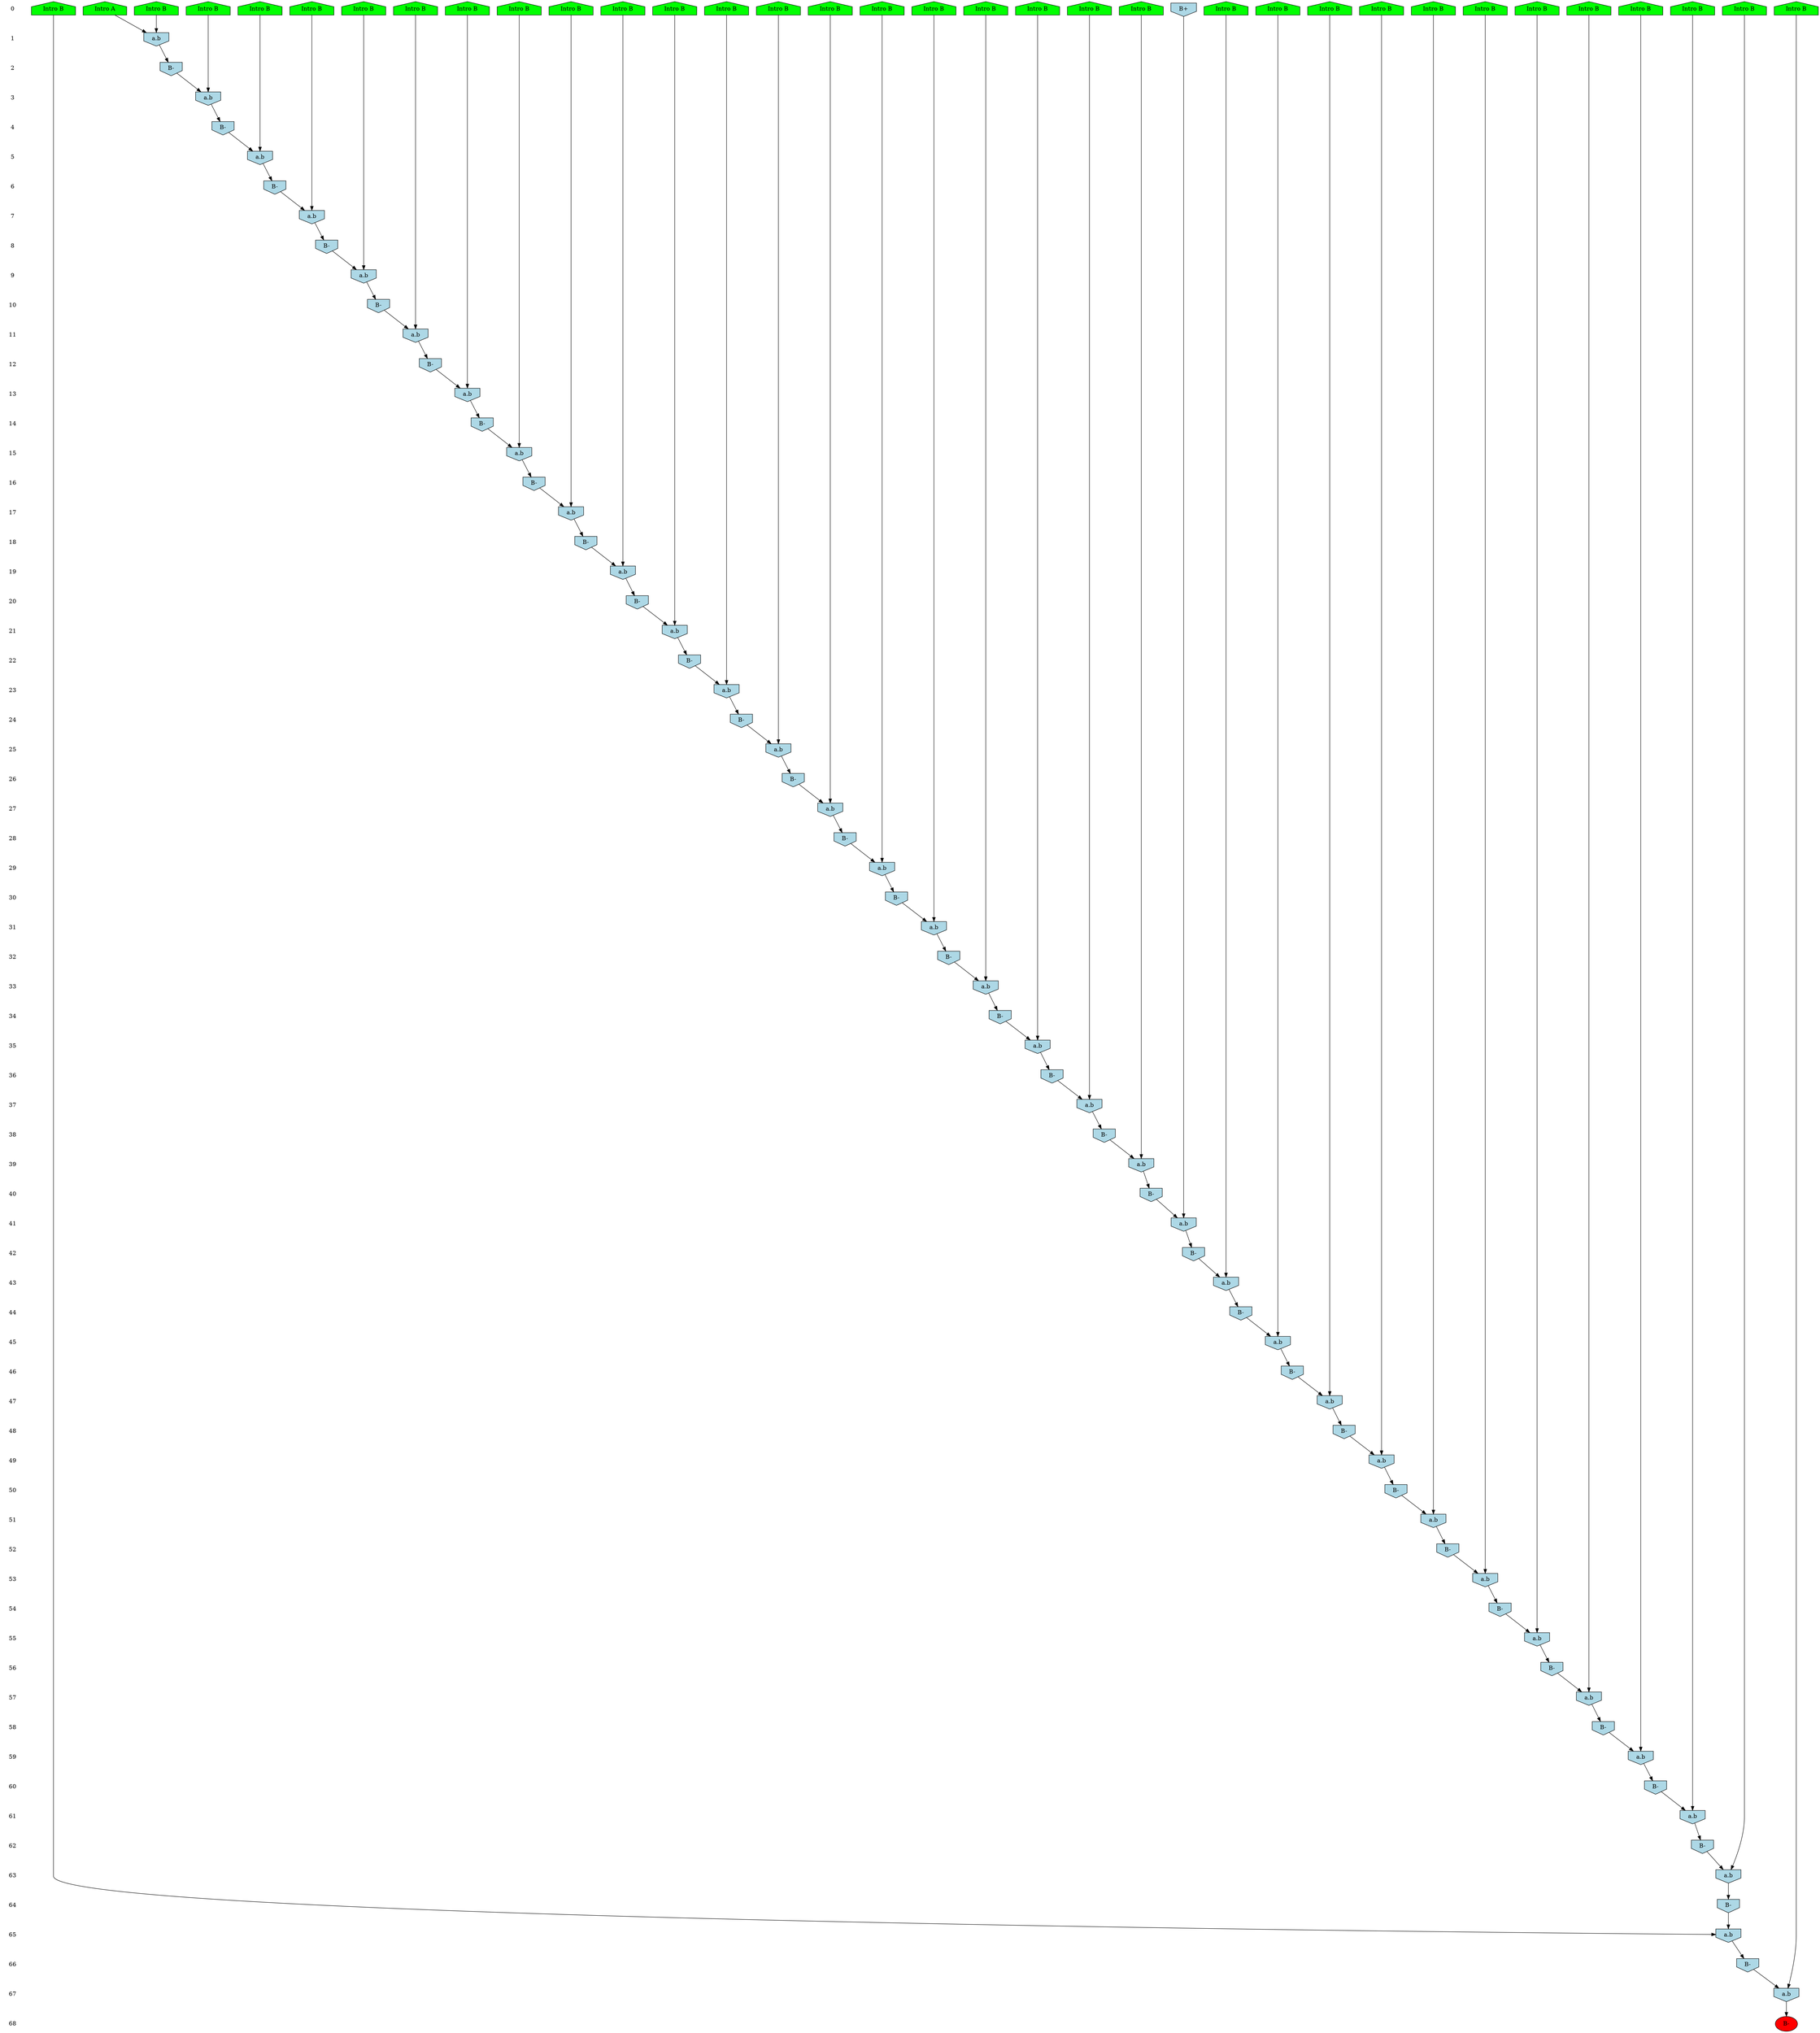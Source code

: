 /* Compression of 1 causal flows obtained in average at 2.927671E+01 t.u */
/* Compressed causal flows were: [34] */
digraph G{
 ranksep=.5 ; 
{ rank = same ; "0" [shape=plaintext] ; node_1 [label ="Intro B", shape=house, style=filled, fillcolor=green] ;
node_2 [label ="Intro B", shape=house, style=filled, fillcolor=green] ;
node_3 [label ="Intro B", shape=house, style=filled, fillcolor=green] ;
node_4 [label ="Intro B", shape=house, style=filled, fillcolor=green] ;
node_5 [label ="Intro B", shape=house, style=filled, fillcolor=green] ;
node_6 [label ="Intro B", shape=house, style=filled, fillcolor=green] ;
node_7 [label ="Intro B", shape=house, style=filled, fillcolor=green] ;
node_8 [label ="Intro B", shape=house, style=filled, fillcolor=green] ;
node_9 [label ="Intro B", shape=house, style=filled, fillcolor=green] ;
node_10 [label ="Intro B", shape=house, style=filled, fillcolor=green] ;
node_11 [label ="Intro B", shape=house, style=filled, fillcolor=green] ;
node_12 [label ="Intro B", shape=house, style=filled, fillcolor=green] ;
node_13 [label ="Intro B", shape=house, style=filled, fillcolor=green] ;
node_14 [label ="Intro B", shape=house, style=filled, fillcolor=green] ;
node_15 [label ="Intro B", shape=house, style=filled, fillcolor=green] ;
node_16 [label ="Intro B", shape=house, style=filled, fillcolor=green] ;
node_17 [label ="Intro B", shape=house, style=filled, fillcolor=green] ;
node_18 [label ="Intro B", shape=house, style=filled, fillcolor=green] ;
node_19 [label ="Intro B", shape=house, style=filled, fillcolor=green] ;
node_20 [label ="Intro B", shape=house, style=filled, fillcolor=green] ;
node_21 [label ="Intro B", shape=house, style=filled, fillcolor=green] ;
node_22 [label ="Intro B", shape=house, style=filled, fillcolor=green] ;
node_23 [label ="Intro B", shape=house, style=filled, fillcolor=green] ;
node_24 [label ="Intro B", shape=house, style=filled, fillcolor=green] ;
node_25 [label ="Intro B", shape=house, style=filled, fillcolor=green] ;
node_26 [label ="Intro B", shape=house, style=filled, fillcolor=green] ;
node_27 [label ="Intro B", shape=house, style=filled, fillcolor=green] ;
node_28 [label ="Intro B", shape=house, style=filled, fillcolor=green] ;
node_29 [label ="Intro B", shape=house, style=filled, fillcolor=green] ;
node_30 [label ="Intro B", shape=house, style=filled, fillcolor=green] ;
node_31 [label ="Intro B", shape=house, style=filled, fillcolor=green] ;
node_32 [label ="Intro B", shape=house, style=filled, fillcolor=green] ;
node_33 [label ="Intro B", shape=house, style=filled, fillcolor=green] ;
node_34 [label ="Intro A", shape=house, style=filled, fillcolor=green] ;
node_48 [label="B+", shape=invhouse, style=filled, fillcolor = lightblue] ;
}
{ rank = same ; "1" [shape=plaintext] ; node_35 [label="a.b", shape=invhouse, style=filled, fillcolor = lightblue] ;
}
{ rank = same ; "2" [shape=plaintext] ; node_36 [label="B-", shape=invhouse, style=filled, fillcolor = lightblue] ;
}
{ rank = same ; "3" [shape=plaintext] ; node_37 [label="a.b", shape=invhouse, style=filled, fillcolor = lightblue] ;
}
{ rank = same ; "4" [shape=plaintext] ; node_38 [label="B-", shape=invhouse, style=filled, fillcolor = lightblue] ;
}
{ rank = same ; "5" [shape=plaintext] ; node_39 [label="a.b", shape=invhouse, style=filled, fillcolor = lightblue] ;
}
{ rank = same ; "6" [shape=plaintext] ; node_40 [label="B-", shape=invhouse, style=filled, fillcolor = lightblue] ;
}
{ rank = same ; "7" [shape=plaintext] ; node_41 [label="a.b", shape=invhouse, style=filled, fillcolor = lightblue] ;
}
{ rank = same ; "8" [shape=plaintext] ; node_42 [label="B-", shape=invhouse, style=filled, fillcolor = lightblue] ;
}
{ rank = same ; "9" [shape=plaintext] ; node_43 [label="a.b", shape=invhouse, style=filled, fillcolor = lightblue] ;
}
{ rank = same ; "10" [shape=plaintext] ; node_44 [label="B-", shape=invhouse, style=filled, fillcolor = lightblue] ;
}
{ rank = same ; "11" [shape=plaintext] ; node_45 [label="a.b", shape=invhouse, style=filled, fillcolor = lightblue] ;
}
{ rank = same ; "12" [shape=plaintext] ; node_46 [label="B-", shape=invhouse, style=filled, fillcolor = lightblue] ;
}
{ rank = same ; "13" [shape=plaintext] ; node_47 [label="a.b", shape=invhouse, style=filled, fillcolor = lightblue] ;
}
{ rank = same ; "14" [shape=plaintext] ; node_49 [label="B-", shape=invhouse, style=filled, fillcolor = lightblue] ;
}
{ rank = same ; "15" [shape=plaintext] ; node_50 [label="a.b", shape=invhouse, style=filled, fillcolor = lightblue] ;
}
{ rank = same ; "16" [shape=plaintext] ; node_51 [label="B-", shape=invhouse, style=filled, fillcolor = lightblue] ;
}
{ rank = same ; "17" [shape=plaintext] ; node_52 [label="a.b", shape=invhouse, style=filled, fillcolor = lightblue] ;
}
{ rank = same ; "18" [shape=plaintext] ; node_53 [label="B-", shape=invhouse, style=filled, fillcolor = lightblue] ;
}
{ rank = same ; "19" [shape=plaintext] ; node_54 [label="a.b", shape=invhouse, style=filled, fillcolor = lightblue] ;
}
{ rank = same ; "20" [shape=plaintext] ; node_55 [label="B-", shape=invhouse, style=filled, fillcolor = lightblue] ;
}
{ rank = same ; "21" [shape=plaintext] ; node_56 [label="a.b", shape=invhouse, style=filled, fillcolor = lightblue] ;
}
{ rank = same ; "22" [shape=plaintext] ; node_57 [label="B-", shape=invhouse, style=filled, fillcolor = lightblue] ;
}
{ rank = same ; "23" [shape=plaintext] ; node_58 [label="a.b", shape=invhouse, style=filled, fillcolor = lightblue] ;
}
{ rank = same ; "24" [shape=plaintext] ; node_59 [label="B-", shape=invhouse, style=filled, fillcolor = lightblue] ;
}
{ rank = same ; "25" [shape=plaintext] ; node_60 [label="a.b", shape=invhouse, style=filled, fillcolor = lightblue] ;
}
{ rank = same ; "26" [shape=plaintext] ; node_61 [label="B-", shape=invhouse, style=filled, fillcolor = lightblue] ;
}
{ rank = same ; "27" [shape=plaintext] ; node_62 [label="a.b", shape=invhouse, style=filled, fillcolor = lightblue] ;
}
{ rank = same ; "28" [shape=plaintext] ; node_63 [label="B-", shape=invhouse, style=filled, fillcolor = lightblue] ;
}
{ rank = same ; "29" [shape=plaintext] ; node_64 [label="a.b", shape=invhouse, style=filled, fillcolor = lightblue] ;
}
{ rank = same ; "30" [shape=plaintext] ; node_65 [label="B-", shape=invhouse, style=filled, fillcolor = lightblue] ;
}
{ rank = same ; "31" [shape=plaintext] ; node_66 [label="a.b", shape=invhouse, style=filled, fillcolor = lightblue] ;
}
{ rank = same ; "32" [shape=plaintext] ; node_67 [label="B-", shape=invhouse, style=filled, fillcolor = lightblue] ;
}
{ rank = same ; "33" [shape=plaintext] ; node_68 [label="a.b", shape=invhouse, style=filled, fillcolor = lightblue] ;
}
{ rank = same ; "34" [shape=plaintext] ; node_69 [label="B-", shape=invhouse, style=filled, fillcolor = lightblue] ;
}
{ rank = same ; "35" [shape=plaintext] ; node_70 [label="a.b", shape=invhouse, style=filled, fillcolor = lightblue] ;
}
{ rank = same ; "36" [shape=plaintext] ; node_71 [label="B-", shape=invhouse, style=filled, fillcolor = lightblue] ;
}
{ rank = same ; "37" [shape=plaintext] ; node_72 [label="a.b", shape=invhouse, style=filled, fillcolor = lightblue] ;
}
{ rank = same ; "38" [shape=plaintext] ; node_73 [label="B-", shape=invhouse, style=filled, fillcolor = lightblue] ;
}
{ rank = same ; "39" [shape=plaintext] ; node_74 [label="a.b", shape=invhouse, style=filled, fillcolor = lightblue] ;
}
{ rank = same ; "40" [shape=plaintext] ; node_75 [label="B-", shape=invhouse, style=filled, fillcolor = lightblue] ;
}
{ rank = same ; "41" [shape=plaintext] ; node_76 [label="a.b", shape=invhouse, style=filled, fillcolor = lightblue] ;
}
{ rank = same ; "42" [shape=plaintext] ; node_77 [label="B-", shape=invhouse, style=filled, fillcolor = lightblue] ;
}
{ rank = same ; "43" [shape=plaintext] ; node_78 [label="a.b", shape=invhouse, style=filled, fillcolor = lightblue] ;
}
{ rank = same ; "44" [shape=plaintext] ; node_79 [label="B-", shape=invhouse, style=filled, fillcolor = lightblue] ;
}
{ rank = same ; "45" [shape=plaintext] ; node_80 [label="a.b", shape=invhouse, style=filled, fillcolor = lightblue] ;
}
{ rank = same ; "46" [shape=plaintext] ; node_81 [label="B-", shape=invhouse, style=filled, fillcolor = lightblue] ;
}
{ rank = same ; "47" [shape=plaintext] ; node_82 [label="a.b", shape=invhouse, style=filled, fillcolor = lightblue] ;
}
{ rank = same ; "48" [shape=plaintext] ; node_83 [label="B-", shape=invhouse, style=filled, fillcolor = lightblue] ;
}
{ rank = same ; "49" [shape=plaintext] ; node_84 [label="a.b", shape=invhouse, style=filled, fillcolor = lightblue] ;
}
{ rank = same ; "50" [shape=plaintext] ; node_85 [label="B-", shape=invhouse, style=filled, fillcolor = lightblue] ;
}
{ rank = same ; "51" [shape=plaintext] ; node_86 [label="a.b", shape=invhouse, style=filled, fillcolor = lightblue] ;
}
{ rank = same ; "52" [shape=plaintext] ; node_87 [label="B-", shape=invhouse, style=filled, fillcolor = lightblue] ;
}
{ rank = same ; "53" [shape=plaintext] ; node_88 [label="a.b", shape=invhouse, style=filled, fillcolor = lightblue] ;
}
{ rank = same ; "54" [shape=plaintext] ; node_89 [label="B-", shape=invhouse, style=filled, fillcolor = lightblue] ;
}
{ rank = same ; "55" [shape=plaintext] ; node_90 [label="a.b", shape=invhouse, style=filled, fillcolor = lightblue] ;
}
{ rank = same ; "56" [shape=plaintext] ; node_91 [label="B-", shape=invhouse, style=filled, fillcolor = lightblue] ;
}
{ rank = same ; "57" [shape=plaintext] ; node_92 [label="a.b", shape=invhouse, style=filled, fillcolor = lightblue] ;
}
{ rank = same ; "58" [shape=plaintext] ; node_93 [label="B-", shape=invhouse, style=filled, fillcolor = lightblue] ;
}
{ rank = same ; "59" [shape=plaintext] ; node_94 [label="a.b", shape=invhouse, style=filled, fillcolor = lightblue] ;
}
{ rank = same ; "60" [shape=plaintext] ; node_95 [label="B-", shape=invhouse, style=filled, fillcolor = lightblue] ;
}
{ rank = same ; "61" [shape=plaintext] ; node_96 [label="a.b", shape=invhouse, style=filled, fillcolor = lightblue] ;
}
{ rank = same ; "62" [shape=plaintext] ; node_97 [label="B-", shape=invhouse, style=filled, fillcolor = lightblue] ;
}
{ rank = same ; "63" [shape=plaintext] ; node_98 [label="a.b", shape=invhouse, style=filled, fillcolor = lightblue] ;
}
{ rank = same ; "64" [shape=plaintext] ; node_99 [label="B-", shape=invhouse, style=filled, fillcolor = lightblue] ;
}
{ rank = same ; "65" [shape=plaintext] ; node_100 [label="a.b", shape=invhouse, style=filled, fillcolor = lightblue] ;
}
{ rank = same ; "66" [shape=plaintext] ; node_101 [label="B-", shape=invhouse, style=filled, fillcolor = lightblue] ;
}
{ rank = same ; "67" [shape=plaintext] ; node_102 [label="a.b", shape=invhouse, style=filled, fillcolor = lightblue] ;
}
{ rank = same ; "68" [shape=plaintext] ; node_103 [label ="B-", style=filled, fillcolor=red] ;
}
"0" -> "1" [style="invis"]; 
"1" -> "2" [style="invis"]; 
"2" -> "3" [style="invis"]; 
"3" -> "4" [style="invis"]; 
"4" -> "5" [style="invis"]; 
"5" -> "6" [style="invis"]; 
"6" -> "7" [style="invis"]; 
"7" -> "8" [style="invis"]; 
"8" -> "9" [style="invis"]; 
"9" -> "10" [style="invis"]; 
"10" -> "11" [style="invis"]; 
"11" -> "12" [style="invis"]; 
"12" -> "13" [style="invis"]; 
"13" -> "14" [style="invis"]; 
"14" -> "15" [style="invis"]; 
"15" -> "16" [style="invis"]; 
"16" -> "17" [style="invis"]; 
"17" -> "18" [style="invis"]; 
"18" -> "19" [style="invis"]; 
"19" -> "20" [style="invis"]; 
"20" -> "21" [style="invis"]; 
"21" -> "22" [style="invis"]; 
"22" -> "23" [style="invis"]; 
"23" -> "24" [style="invis"]; 
"24" -> "25" [style="invis"]; 
"25" -> "26" [style="invis"]; 
"26" -> "27" [style="invis"]; 
"27" -> "28" [style="invis"]; 
"28" -> "29" [style="invis"]; 
"29" -> "30" [style="invis"]; 
"30" -> "31" [style="invis"]; 
"31" -> "32" [style="invis"]; 
"32" -> "33" [style="invis"]; 
"33" -> "34" [style="invis"]; 
"34" -> "35" [style="invis"]; 
"35" -> "36" [style="invis"]; 
"36" -> "37" [style="invis"]; 
"37" -> "38" [style="invis"]; 
"38" -> "39" [style="invis"]; 
"39" -> "40" [style="invis"]; 
"40" -> "41" [style="invis"]; 
"41" -> "42" [style="invis"]; 
"42" -> "43" [style="invis"]; 
"43" -> "44" [style="invis"]; 
"44" -> "45" [style="invis"]; 
"45" -> "46" [style="invis"]; 
"46" -> "47" [style="invis"]; 
"47" -> "48" [style="invis"]; 
"48" -> "49" [style="invis"]; 
"49" -> "50" [style="invis"]; 
"50" -> "51" [style="invis"]; 
"51" -> "52" [style="invis"]; 
"52" -> "53" [style="invis"]; 
"53" -> "54" [style="invis"]; 
"54" -> "55" [style="invis"]; 
"55" -> "56" [style="invis"]; 
"56" -> "57" [style="invis"]; 
"57" -> "58" [style="invis"]; 
"58" -> "59" [style="invis"]; 
"59" -> "60" [style="invis"]; 
"60" -> "61" [style="invis"]; 
"61" -> "62" [style="invis"]; 
"62" -> "63" [style="invis"]; 
"63" -> "64" [style="invis"]; 
"64" -> "65" [style="invis"]; 
"65" -> "66" [style="invis"]; 
"66" -> "67" [style="invis"]; 
"67" -> "68" [style="invis"]; 
node_4 -> node_35
node_34 -> node_35
node_35 -> node_36
node_13 -> node_37
node_36 -> node_37
node_37 -> node_38
node_11 -> node_39
node_38 -> node_39
node_39 -> node_40
node_31 -> node_41
node_40 -> node_41
node_41 -> node_42
node_7 -> node_43
node_42 -> node_43
node_43 -> node_44
node_23 -> node_45
node_44 -> node_45
node_45 -> node_46
node_25 -> node_47
node_46 -> node_47
node_47 -> node_49
node_29 -> node_50
node_49 -> node_50
node_50 -> node_51
node_15 -> node_52
node_51 -> node_52
node_52 -> node_53
node_5 -> node_54
node_53 -> node_54
node_54 -> node_55
node_32 -> node_56
node_55 -> node_56
node_56 -> node_57
node_12 -> node_58
node_57 -> node_58
node_58 -> node_59
node_30 -> node_60
node_59 -> node_60
node_60 -> node_61
node_19 -> node_62
node_61 -> node_62
node_62 -> node_63
node_16 -> node_64
node_63 -> node_64
node_64 -> node_65
node_3 -> node_66
node_65 -> node_66
node_66 -> node_67
node_20 -> node_68
node_67 -> node_68
node_68 -> node_69
node_10 -> node_70
node_69 -> node_70
node_70 -> node_71
node_9 -> node_72
node_71 -> node_72
node_72 -> node_73
node_14 -> node_74
node_73 -> node_74
node_74 -> node_75
node_48 -> node_76
node_75 -> node_76
node_76 -> node_77
node_27 -> node_78
node_77 -> node_78
node_78 -> node_79
node_22 -> node_80
node_79 -> node_80
node_80 -> node_81
node_18 -> node_82
node_81 -> node_82
node_82 -> node_83
node_21 -> node_84
node_83 -> node_84
node_84 -> node_85
node_33 -> node_86
node_85 -> node_86
node_86 -> node_87
node_8 -> node_88
node_87 -> node_88
node_88 -> node_89
node_17 -> node_90
node_89 -> node_90
node_90 -> node_91
node_2 -> node_92
node_91 -> node_92
node_92 -> node_93
node_28 -> node_94
node_93 -> node_94
node_94 -> node_95
node_6 -> node_96
node_95 -> node_96
node_96 -> node_97
node_24 -> node_98
node_97 -> node_98
node_98 -> node_99
node_1 -> node_100
node_99 -> node_100
node_100 -> node_101
node_26 -> node_102
node_101 -> node_102
node_102 -> node_103
}
/*
 Dot generation time: 0.000728
*/